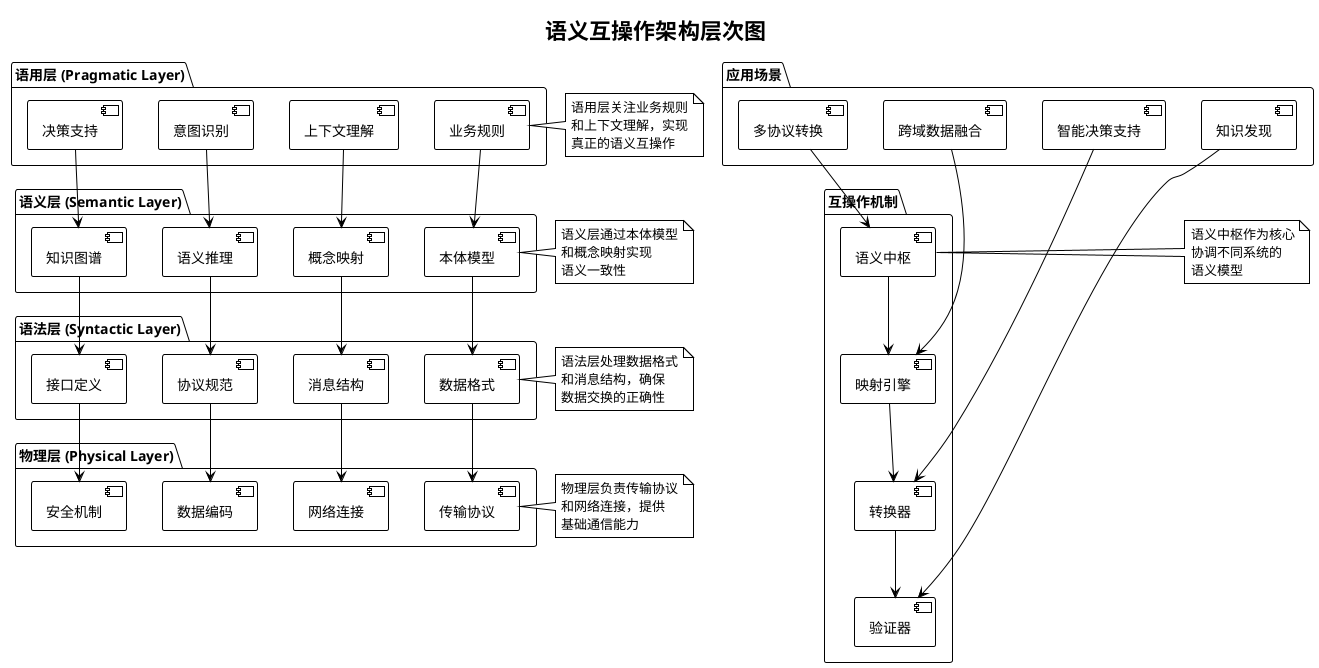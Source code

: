 @startuml
!theme plain
title 语义互操作架构层次图

package "语用层 (Pragmatic Layer)" {
    [业务规则] as pragmatic1
    [上下文理解] as pragmatic2
    [意图识别] as pragmatic3
    [决策支持] as pragmatic4
}

package "语义层 (Semantic Layer)" {
    [本体模型] as semantic1
    [概念映射] as semantic2
    [语义推理] as semantic3
    [知识图谱] as semantic4
}

package "语法层 (Syntactic Layer)" {
    [数据格式] as syntactic1
    [消息结构] as syntactic2
    [协议规范] as syntactic3
    [接口定义] as syntactic4
}

package "物理层 (Physical Layer)" {
    [传输协议] as physical1
    [网络连接] as physical2
    [数据编码] as physical3
    [安全机制] as physical4
}

package "互操作机制" {
    [语义中枢] as hub
    [映射引擎] as mapper
    [转换器] as converter
    [验证器] as validator
}

package "应用场景" {
    [多协议转换] as app1
    [跨域数据融合] as app2
    [智能决策支持] as app3
    [知识发现] as app4
}

' 层次关系
pragmatic1 --> semantic1
pragmatic2 --> semantic2
pragmatic3 --> semantic3
pragmatic4 --> semantic4

semantic1 --> syntactic1
semantic2 --> syntactic2
semantic3 --> syntactic3
semantic4 --> syntactic4

syntactic1 --> physical1
syntactic2 --> physical2
syntactic3 --> physical3
syntactic4 --> physical4

' 互操作机制连接
hub --> mapper
mapper --> converter
converter --> validator

' 应用场景连接
app1 --> hub
app2 --> mapper
app3 --> converter
app4 --> validator

note right of pragmatic1
语用层关注业务规则
和上下文理解，实现
真正的语义互操作
end note

note right of semantic1
语义层通过本体模型
和概念映射实现
语义一致性
end note

note right of syntactic1
语法层处理数据格式
和消息结构，确保
数据交换的正确性
end note

note right of physical1
物理层负责传输协议
和网络连接，提供
基础通信能力
end note

note right of hub
语义中枢作为核心
协调不同系统的
语义模型
end note

@enduml
